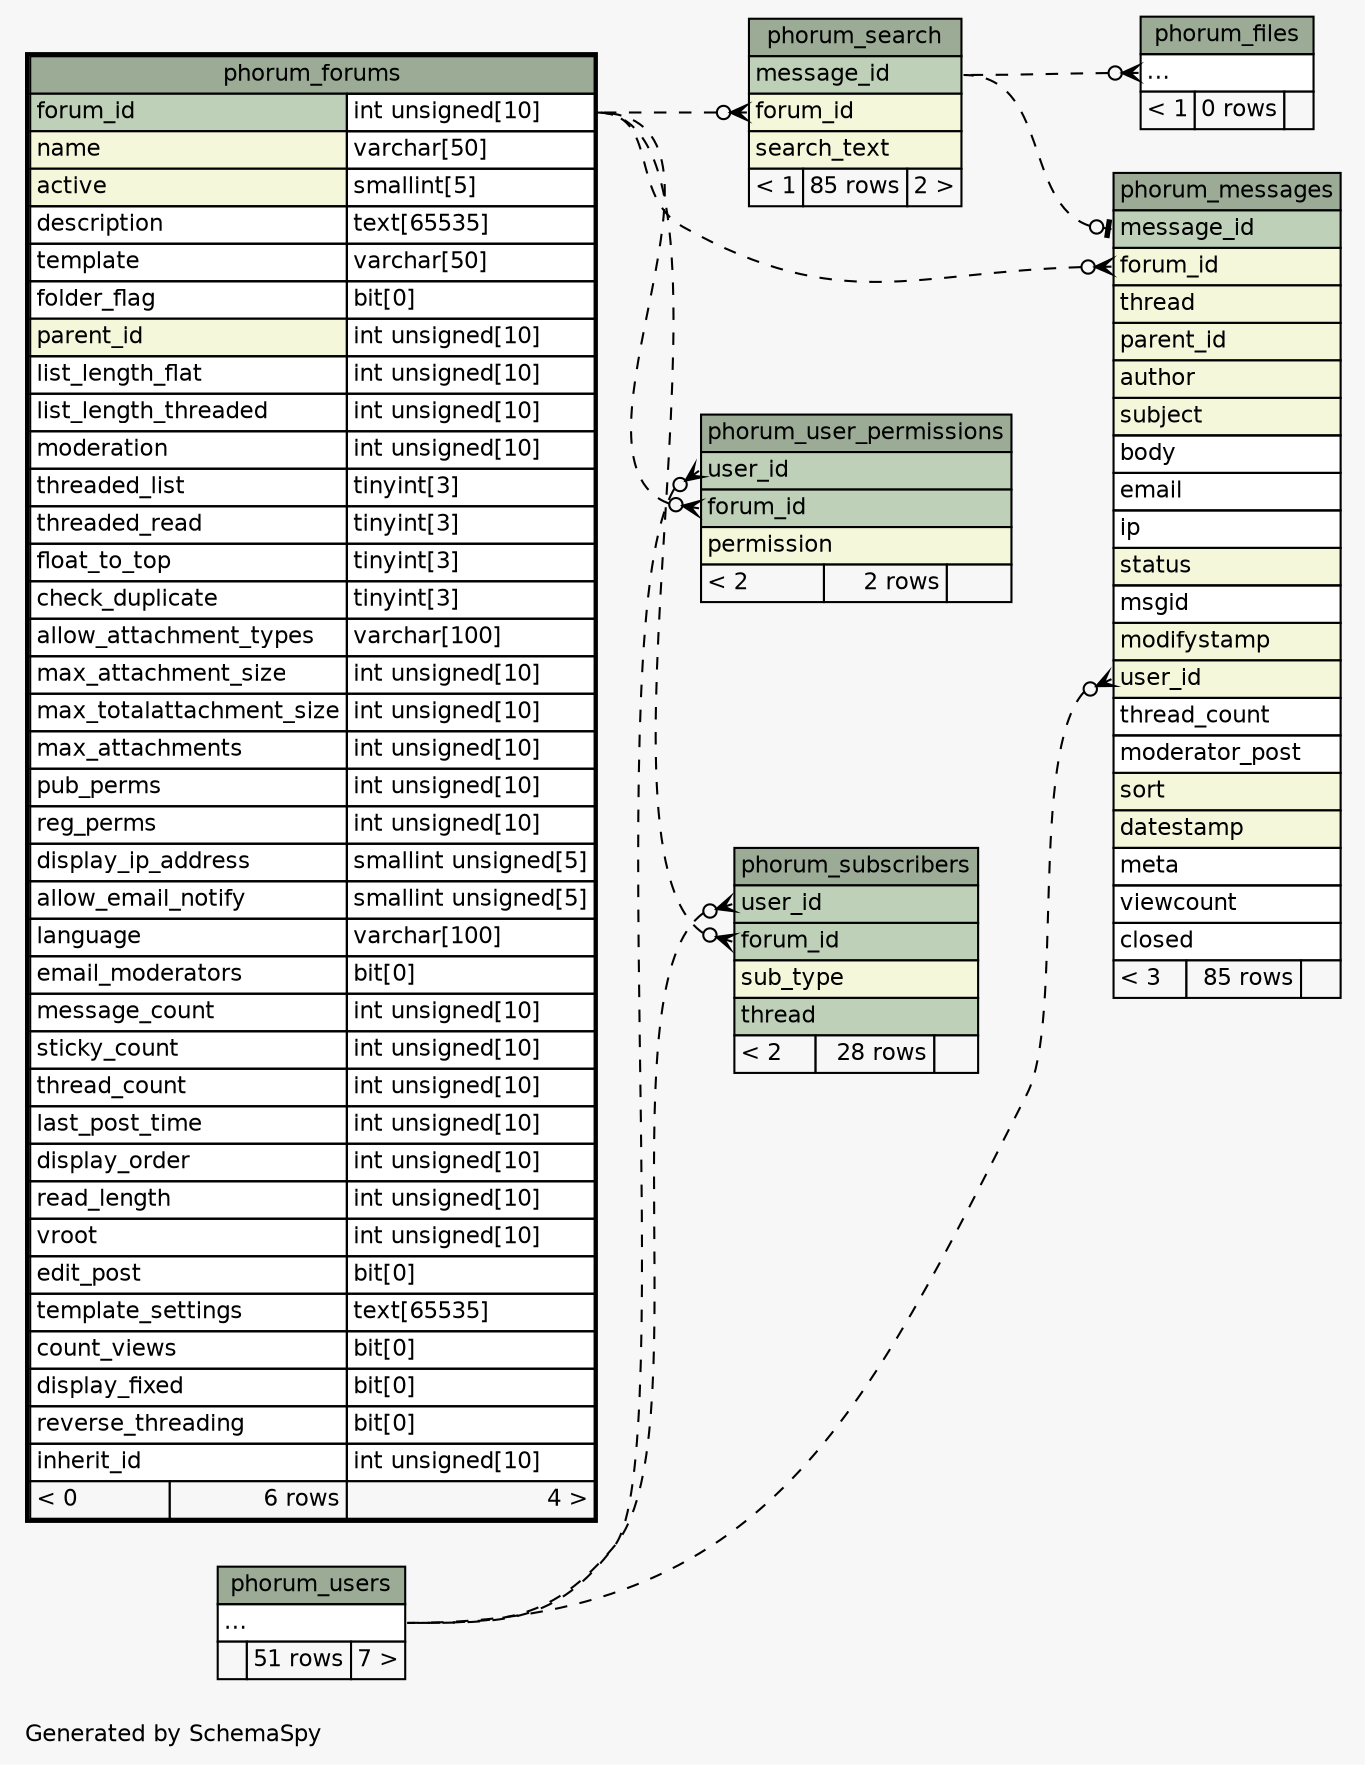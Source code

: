 // dot 2.38.0 on Mac OS X 10.9.4
// SchemaSpy rev 590
digraph "impliedTwoDegreesRelationshipsDiagram" {
  graph [
    rankdir="RL"
    bgcolor="#f7f7f7"
    label="\nGenerated by SchemaSpy"
    labeljust="l"
    nodesep="0.18"
    ranksep="0.46"
    fontname="Helvetica"
    fontsize="11"
  ];
  node [
    fontname="Helvetica"
    fontsize="11"
    shape="plaintext"
  ];
  edge [
    arrowsize="0.8"
  ];
  "phorum_files":"elipses":w -> "phorum_search":"message_id":e [arrowhead=none dir=back arrowtail=crowodot style=dashed];
  "phorum_messages":"forum_id":w -> "phorum_forums":"forum_id.type":e [arrowhead=none dir=back arrowtail=crowodot style=dashed];
  "phorum_messages":"message_id":w -> "phorum_search":"message_id":e [arrowhead=none dir=back arrowtail=teeodot style=dashed];
  "phorum_messages":"user_id":w -> "phorum_users":"elipses":e [arrowhead=none dir=back arrowtail=crowodot style=dashed];
  "phorum_search":"forum_id":w -> "phorum_forums":"forum_id.type":e [arrowhead=none dir=back arrowtail=crowodot style=dashed];
  "phorum_subscribers":"forum_id":w -> "phorum_forums":"forum_id.type":e [arrowhead=none dir=back arrowtail=crowodot style=dashed];
  "phorum_subscribers":"user_id":w -> "phorum_users":"elipses":e [arrowhead=none dir=back arrowtail=crowodot style=dashed];
  "phorum_user_permissions":"forum_id":w -> "phorum_forums":"forum_id.type":e [arrowhead=none dir=back arrowtail=crowodot style=dashed];
  "phorum_user_permissions":"user_id":w -> "phorum_users":"elipses":e [arrowhead=none dir=back arrowtail=crowodot style=dashed];
  "phorum_files" [
    label=<
    <TABLE BORDER="0" CELLBORDER="1" CELLSPACING="0" BGCOLOR="#ffffff">
      <TR><TD COLSPAN="3" BGCOLOR="#9bab96" ALIGN="CENTER">phorum_files</TD></TR>
      <TR><TD PORT="elipses" COLSPAN="3" ALIGN="LEFT">...</TD></TR>
      <TR><TD ALIGN="LEFT" BGCOLOR="#f7f7f7">&lt; 1</TD><TD ALIGN="RIGHT" BGCOLOR="#f7f7f7">0 rows</TD><TD ALIGN="RIGHT" BGCOLOR="#f7f7f7">  </TD></TR>
    </TABLE>>
    URL="phorum_files.html"
    tooltip="phorum_files"
  ];
  "phorum_forums" [
    label=<
    <TABLE BORDER="2" CELLBORDER="1" CELLSPACING="0" BGCOLOR="#ffffff">
      <TR><TD COLSPAN="3" BGCOLOR="#9bab96" ALIGN="CENTER">phorum_forums</TD></TR>
      <TR><TD PORT="forum_id" COLSPAN="2" BGCOLOR="#bed1b8" ALIGN="LEFT">forum_id</TD><TD PORT="forum_id.type" ALIGN="LEFT">int unsigned[10]</TD></TR>
      <TR><TD PORT="name" COLSPAN="2" BGCOLOR="#f4f7da" ALIGN="LEFT">name</TD><TD PORT="name.type" ALIGN="LEFT">varchar[50]</TD></TR>
      <TR><TD PORT="active" COLSPAN="2" BGCOLOR="#f4f7da" ALIGN="LEFT">active</TD><TD PORT="active.type" ALIGN="LEFT">smallint[5]</TD></TR>
      <TR><TD PORT="description" COLSPAN="2" ALIGN="LEFT">description</TD><TD PORT="description.type" ALIGN="LEFT">text[65535]</TD></TR>
      <TR><TD PORT="template" COLSPAN="2" ALIGN="LEFT">template</TD><TD PORT="template.type" ALIGN="LEFT">varchar[50]</TD></TR>
      <TR><TD PORT="folder_flag" COLSPAN="2" ALIGN="LEFT">folder_flag</TD><TD PORT="folder_flag.type" ALIGN="LEFT">bit[0]</TD></TR>
      <TR><TD PORT="parent_id" COLSPAN="2" BGCOLOR="#f4f7da" ALIGN="LEFT">parent_id</TD><TD PORT="parent_id.type" ALIGN="LEFT">int unsigned[10]</TD></TR>
      <TR><TD PORT="list_length_flat" COLSPAN="2" ALIGN="LEFT">list_length_flat</TD><TD PORT="list_length_flat.type" ALIGN="LEFT">int unsigned[10]</TD></TR>
      <TR><TD PORT="list_length_threaded" COLSPAN="2" ALIGN="LEFT">list_length_threaded</TD><TD PORT="list_length_threaded.type" ALIGN="LEFT">int unsigned[10]</TD></TR>
      <TR><TD PORT="moderation" COLSPAN="2" ALIGN="LEFT">moderation</TD><TD PORT="moderation.type" ALIGN="LEFT">int unsigned[10]</TD></TR>
      <TR><TD PORT="threaded_list" COLSPAN="2" ALIGN="LEFT">threaded_list</TD><TD PORT="threaded_list.type" ALIGN="LEFT">tinyint[3]</TD></TR>
      <TR><TD PORT="threaded_read" COLSPAN="2" ALIGN="LEFT">threaded_read</TD><TD PORT="threaded_read.type" ALIGN="LEFT">tinyint[3]</TD></TR>
      <TR><TD PORT="float_to_top" COLSPAN="2" ALIGN="LEFT">float_to_top</TD><TD PORT="float_to_top.type" ALIGN="LEFT">tinyint[3]</TD></TR>
      <TR><TD PORT="check_duplicate" COLSPAN="2" ALIGN="LEFT">check_duplicate</TD><TD PORT="check_duplicate.type" ALIGN="LEFT">tinyint[3]</TD></TR>
      <TR><TD PORT="allow_attachment_types" COLSPAN="2" ALIGN="LEFT">allow_attachment_types</TD><TD PORT="allow_attachment_types.type" ALIGN="LEFT">varchar[100]</TD></TR>
      <TR><TD PORT="max_attachment_size" COLSPAN="2" ALIGN="LEFT">max_attachment_size</TD><TD PORT="max_attachment_size.type" ALIGN="LEFT">int unsigned[10]</TD></TR>
      <TR><TD PORT="max_totalattachment_size" COLSPAN="2" ALIGN="LEFT">max_totalattachment_size</TD><TD PORT="max_totalattachment_size.type" ALIGN="LEFT">int unsigned[10]</TD></TR>
      <TR><TD PORT="max_attachments" COLSPAN="2" ALIGN="LEFT">max_attachments</TD><TD PORT="max_attachments.type" ALIGN="LEFT">int unsigned[10]</TD></TR>
      <TR><TD PORT="pub_perms" COLSPAN="2" ALIGN="LEFT">pub_perms</TD><TD PORT="pub_perms.type" ALIGN="LEFT">int unsigned[10]</TD></TR>
      <TR><TD PORT="reg_perms" COLSPAN="2" ALIGN="LEFT">reg_perms</TD><TD PORT="reg_perms.type" ALIGN="LEFT">int unsigned[10]</TD></TR>
      <TR><TD PORT="display_ip_address" COLSPAN="2" ALIGN="LEFT">display_ip_address</TD><TD PORT="display_ip_address.type" ALIGN="LEFT">smallint unsigned[5]</TD></TR>
      <TR><TD PORT="allow_email_notify" COLSPAN="2" ALIGN="LEFT">allow_email_notify</TD><TD PORT="allow_email_notify.type" ALIGN="LEFT">smallint unsigned[5]</TD></TR>
      <TR><TD PORT="language" COLSPAN="2" ALIGN="LEFT">language</TD><TD PORT="language.type" ALIGN="LEFT">varchar[100]</TD></TR>
      <TR><TD PORT="email_moderators" COLSPAN="2" ALIGN="LEFT">email_moderators</TD><TD PORT="email_moderators.type" ALIGN="LEFT">bit[0]</TD></TR>
      <TR><TD PORT="message_count" COLSPAN="2" ALIGN="LEFT">message_count</TD><TD PORT="message_count.type" ALIGN="LEFT">int unsigned[10]</TD></TR>
      <TR><TD PORT="sticky_count" COLSPAN="2" ALIGN="LEFT">sticky_count</TD><TD PORT="sticky_count.type" ALIGN="LEFT">int unsigned[10]</TD></TR>
      <TR><TD PORT="thread_count" COLSPAN="2" ALIGN="LEFT">thread_count</TD><TD PORT="thread_count.type" ALIGN="LEFT">int unsigned[10]</TD></TR>
      <TR><TD PORT="last_post_time" COLSPAN="2" ALIGN="LEFT">last_post_time</TD><TD PORT="last_post_time.type" ALIGN="LEFT">int unsigned[10]</TD></TR>
      <TR><TD PORT="display_order" COLSPAN="2" ALIGN="LEFT">display_order</TD><TD PORT="display_order.type" ALIGN="LEFT">int unsigned[10]</TD></TR>
      <TR><TD PORT="read_length" COLSPAN="2" ALIGN="LEFT">read_length</TD><TD PORT="read_length.type" ALIGN="LEFT">int unsigned[10]</TD></TR>
      <TR><TD PORT="vroot" COLSPAN="2" ALIGN="LEFT">vroot</TD><TD PORT="vroot.type" ALIGN="LEFT">int unsigned[10]</TD></TR>
      <TR><TD PORT="edit_post" COLSPAN="2" ALIGN="LEFT">edit_post</TD><TD PORT="edit_post.type" ALIGN="LEFT">bit[0]</TD></TR>
      <TR><TD PORT="template_settings" COLSPAN="2" ALIGN="LEFT">template_settings</TD><TD PORT="template_settings.type" ALIGN="LEFT">text[65535]</TD></TR>
      <TR><TD PORT="count_views" COLSPAN="2" ALIGN="LEFT">count_views</TD><TD PORT="count_views.type" ALIGN="LEFT">bit[0]</TD></TR>
      <TR><TD PORT="display_fixed" COLSPAN="2" ALIGN="LEFT">display_fixed</TD><TD PORT="display_fixed.type" ALIGN="LEFT">bit[0]</TD></TR>
      <TR><TD PORT="reverse_threading" COLSPAN="2" ALIGN="LEFT">reverse_threading</TD><TD PORT="reverse_threading.type" ALIGN="LEFT">bit[0]</TD></TR>
      <TR><TD PORT="inherit_id" COLSPAN="2" ALIGN="LEFT">inherit_id</TD><TD PORT="inherit_id.type" ALIGN="LEFT">int unsigned[10]</TD></TR>
      <TR><TD ALIGN="LEFT" BGCOLOR="#f7f7f7">&lt; 0</TD><TD ALIGN="RIGHT" BGCOLOR="#f7f7f7">6 rows</TD><TD ALIGN="RIGHT" BGCOLOR="#f7f7f7">4 &gt;</TD></TR>
    </TABLE>>
    URL="phorum_forums.html"
    tooltip="phorum_forums"
  ];
  "phorum_messages" [
    label=<
    <TABLE BORDER="0" CELLBORDER="1" CELLSPACING="0" BGCOLOR="#ffffff">
      <TR><TD COLSPAN="3" BGCOLOR="#9bab96" ALIGN="CENTER">phorum_messages</TD></TR>
      <TR><TD PORT="message_id" COLSPAN="3" BGCOLOR="#bed1b8" ALIGN="LEFT">message_id</TD></TR>
      <TR><TD PORT="forum_id" COLSPAN="3" BGCOLOR="#f4f7da" ALIGN="LEFT">forum_id</TD></TR>
      <TR><TD PORT="thread" COLSPAN="3" BGCOLOR="#f4f7da" ALIGN="LEFT">thread</TD></TR>
      <TR><TD PORT="parent_id" COLSPAN="3" BGCOLOR="#f4f7da" ALIGN="LEFT">parent_id</TD></TR>
      <TR><TD PORT="author" COLSPAN="3" BGCOLOR="#f4f7da" ALIGN="LEFT">author</TD></TR>
      <TR><TD PORT="subject" COLSPAN="3" BGCOLOR="#f4f7da" ALIGN="LEFT">subject</TD></TR>
      <TR><TD PORT="body" COLSPAN="3" ALIGN="LEFT">body</TD></TR>
      <TR><TD PORT="email" COLSPAN="3" ALIGN="LEFT">email</TD></TR>
      <TR><TD PORT="ip" COLSPAN="3" ALIGN="LEFT">ip</TD></TR>
      <TR><TD PORT="status" COLSPAN="3" BGCOLOR="#f4f7da" ALIGN="LEFT">status</TD></TR>
      <TR><TD PORT="msgid" COLSPAN="3" ALIGN="LEFT">msgid</TD></TR>
      <TR><TD PORT="modifystamp" COLSPAN="3" BGCOLOR="#f4f7da" ALIGN="LEFT">modifystamp</TD></TR>
      <TR><TD PORT="user_id" COLSPAN="3" BGCOLOR="#f4f7da" ALIGN="LEFT">user_id</TD></TR>
      <TR><TD PORT="thread_count" COLSPAN="3" ALIGN="LEFT">thread_count</TD></TR>
      <TR><TD PORT="moderator_post" COLSPAN="3" ALIGN="LEFT">moderator_post</TD></TR>
      <TR><TD PORT="sort" COLSPAN="3" BGCOLOR="#f4f7da" ALIGN="LEFT">sort</TD></TR>
      <TR><TD PORT="datestamp" COLSPAN="3" BGCOLOR="#f4f7da" ALIGN="LEFT">datestamp</TD></TR>
      <TR><TD PORT="meta" COLSPAN="3" ALIGN="LEFT">meta</TD></TR>
      <TR><TD PORT="viewcount" COLSPAN="3" ALIGN="LEFT">viewcount</TD></TR>
      <TR><TD PORT="closed" COLSPAN="3" ALIGN="LEFT">closed</TD></TR>
      <TR><TD ALIGN="LEFT" BGCOLOR="#f7f7f7">&lt; 3</TD><TD ALIGN="RIGHT" BGCOLOR="#f7f7f7">85 rows</TD><TD ALIGN="RIGHT" BGCOLOR="#f7f7f7">  </TD></TR>
    </TABLE>>
    URL="phorum_messages.html"
    tooltip="phorum_messages"
  ];
  "phorum_search" [
    label=<
    <TABLE BORDER="0" CELLBORDER="1" CELLSPACING="0" BGCOLOR="#ffffff">
      <TR><TD COLSPAN="3" BGCOLOR="#9bab96" ALIGN="CENTER">phorum_search</TD></TR>
      <TR><TD PORT="message_id" COLSPAN="3" BGCOLOR="#bed1b8" ALIGN="LEFT">message_id</TD></TR>
      <TR><TD PORT="forum_id" COLSPAN="3" BGCOLOR="#f4f7da" ALIGN="LEFT">forum_id</TD></TR>
      <TR><TD PORT="search_text" COLSPAN="3" BGCOLOR="#f4f7da" ALIGN="LEFT">search_text</TD></TR>
      <TR><TD ALIGN="LEFT" BGCOLOR="#f7f7f7">&lt; 1</TD><TD ALIGN="RIGHT" BGCOLOR="#f7f7f7">85 rows</TD><TD ALIGN="RIGHT" BGCOLOR="#f7f7f7">2 &gt;</TD></TR>
    </TABLE>>
    URL="phorum_search.html"
    tooltip="phorum_search"
  ];
  "phorum_subscribers" [
    label=<
    <TABLE BORDER="0" CELLBORDER="1" CELLSPACING="0" BGCOLOR="#ffffff">
      <TR><TD COLSPAN="3" BGCOLOR="#9bab96" ALIGN="CENTER">phorum_subscribers</TD></TR>
      <TR><TD PORT="user_id" COLSPAN="3" BGCOLOR="#bed1b8" ALIGN="LEFT">user_id</TD></TR>
      <TR><TD PORT="forum_id" COLSPAN="3" BGCOLOR="#bed1b8" ALIGN="LEFT">forum_id</TD></TR>
      <TR><TD PORT="sub_type" COLSPAN="3" BGCOLOR="#f4f7da" ALIGN="LEFT">sub_type</TD></TR>
      <TR><TD PORT="thread" COLSPAN="3" BGCOLOR="#bed1b8" ALIGN="LEFT">thread</TD></TR>
      <TR><TD ALIGN="LEFT" BGCOLOR="#f7f7f7">&lt; 2</TD><TD ALIGN="RIGHT" BGCOLOR="#f7f7f7">28 rows</TD><TD ALIGN="RIGHT" BGCOLOR="#f7f7f7">  </TD></TR>
    </TABLE>>
    URL="phorum_subscribers.html"
    tooltip="phorum_subscribers"
  ];
  "phorum_user_permissions" [
    label=<
    <TABLE BORDER="0" CELLBORDER="1" CELLSPACING="0" BGCOLOR="#ffffff">
      <TR><TD COLSPAN="3" BGCOLOR="#9bab96" ALIGN="CENTER">phorum_user_permissions</TD></TR>
      <TR><TD PORT="user_id" COLSPAN="3" BGCOLOR="#bed1b8" ALIGN="LEFT">user_id</TD></TR>
      <TR><TD PORT="forum_id" COLSPAN="3" BGCOLOR="#bed1b8" ALIGN="LEFT">forum_id</TD></TR>
      <TR><TD PORT="permission" COLSPAN="3" BGCOLOR="#f4f7da" ALIGN="LEFT">permission</TD></TR>
      <TR><TD ALIGN="LEFT" BGCOLOR="#f7f7f7">&lt; 2</TD><TD ALIGN="RIGHT" BGCOLOR="#f7f7f7">2 rows</TD><TD ALIGN="RIGHT" BGCOLOR="#f7f7f7">  </TD></TR>
    </TABLE>>
    URL="phorum_user_permissions.html"
    tooltip="phorum_user_permissions"
  ];
  "phorum_users" [
    label=<
    <TABLE BORDER="0" CELLBORDER="1" CELLSPACING="0" BGCOLOR="#ffffff">
      <TR><TD COLSPAN="3" BGCOLOR="#9bab96" ALIGN="CENTER">phorum_users</TD></TR>
      <TR><TD PORT="elipses" COLSPAN="3" ALIGN="LEFT">...</TD></TR>
      <TR><TD ALIGN="LEFT" BGCOLOR="#f7f7f7">  </TD><TD ALIGN="RIGHT" BGCOLOR="#f7f7f7">51 rows</TD><TD ALIGN="RIGHT" BGCOLOR="#f7f7f7">7 &gt;</TD></TR>
    </TABLE>>
    URL="phorum_users.html"
    tooltip="phorum_users"
  ];
}
